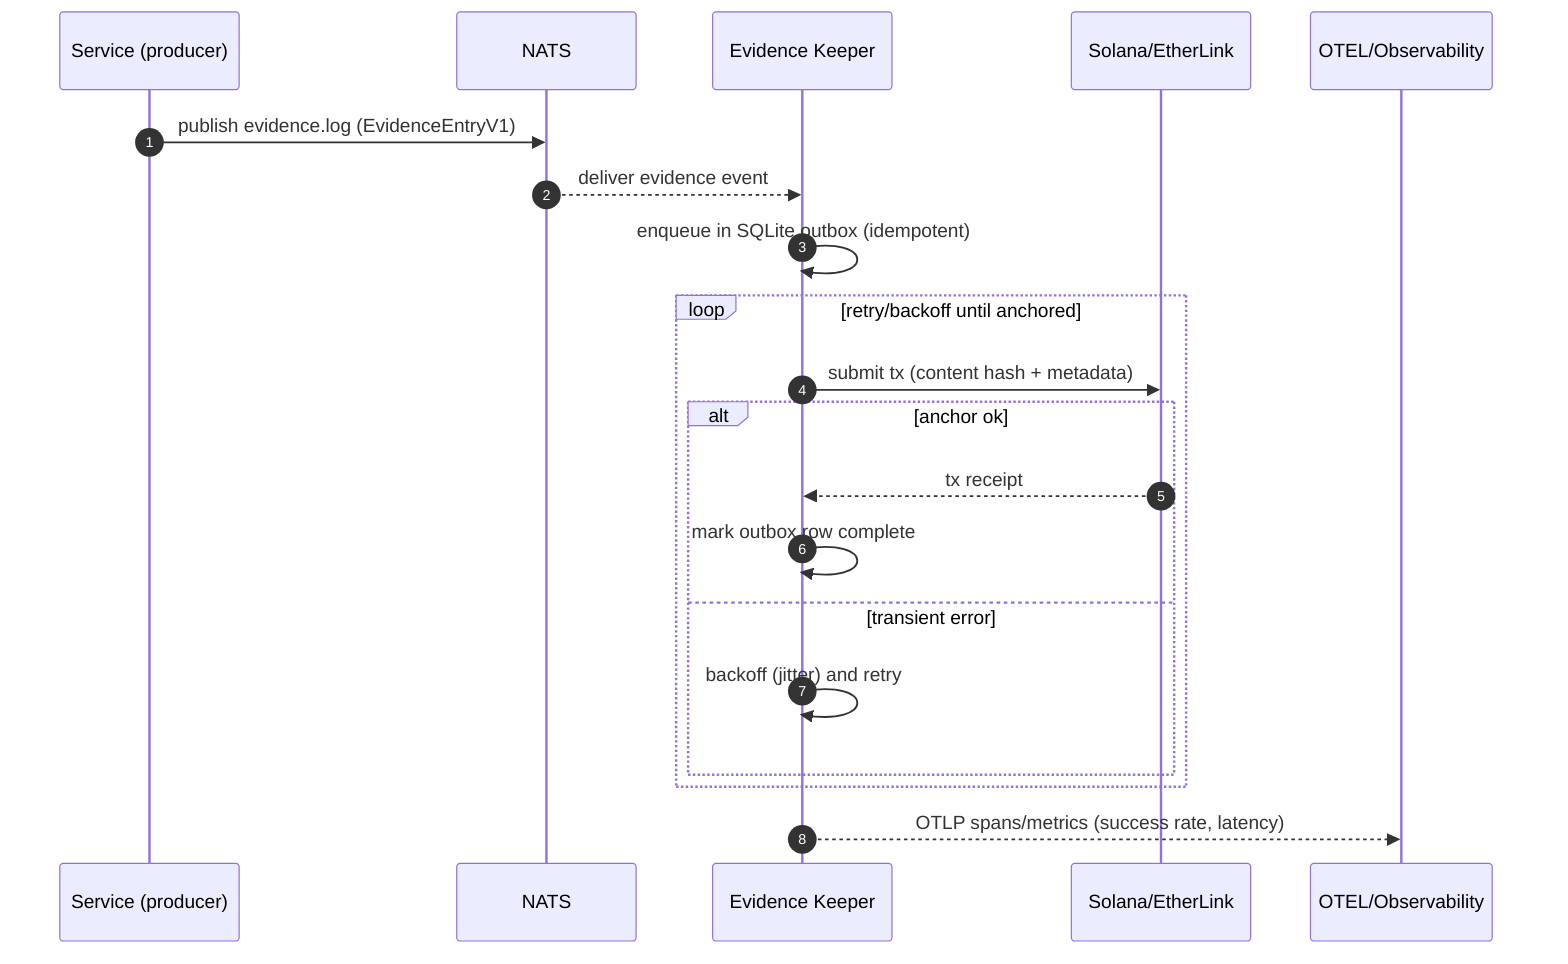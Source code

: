 sequenceDiagram
  autonumber
  participant SVC as Service (producer)
  participant NATS as NATS
  participant EVID as Evidence Keeper
  participant CHAIN as Solana/EtherLink
  participant OBS as OTEL/Observability

  SVC->>NATS: publish evidence.log (EvidenceEntryV1)
  NATS-->>EVID: deliver evidence event
  EVID->>EVID: enqueue in SQLite outbox (idempotent)
  loop retry/backoff until anchored
    EVID->>CHAIN: submit tx (content hash + metadata)
    alt anchor ok
      CHAIN-->>EVID: tx receipt
      EVID->>EVID: mark outbox row complete
    else transient error
      EVID->>EVID: backoff (jitter) and retry
    end
  end
  EVID-->>OBS: OTLP spans/metrics (success rate, latency)